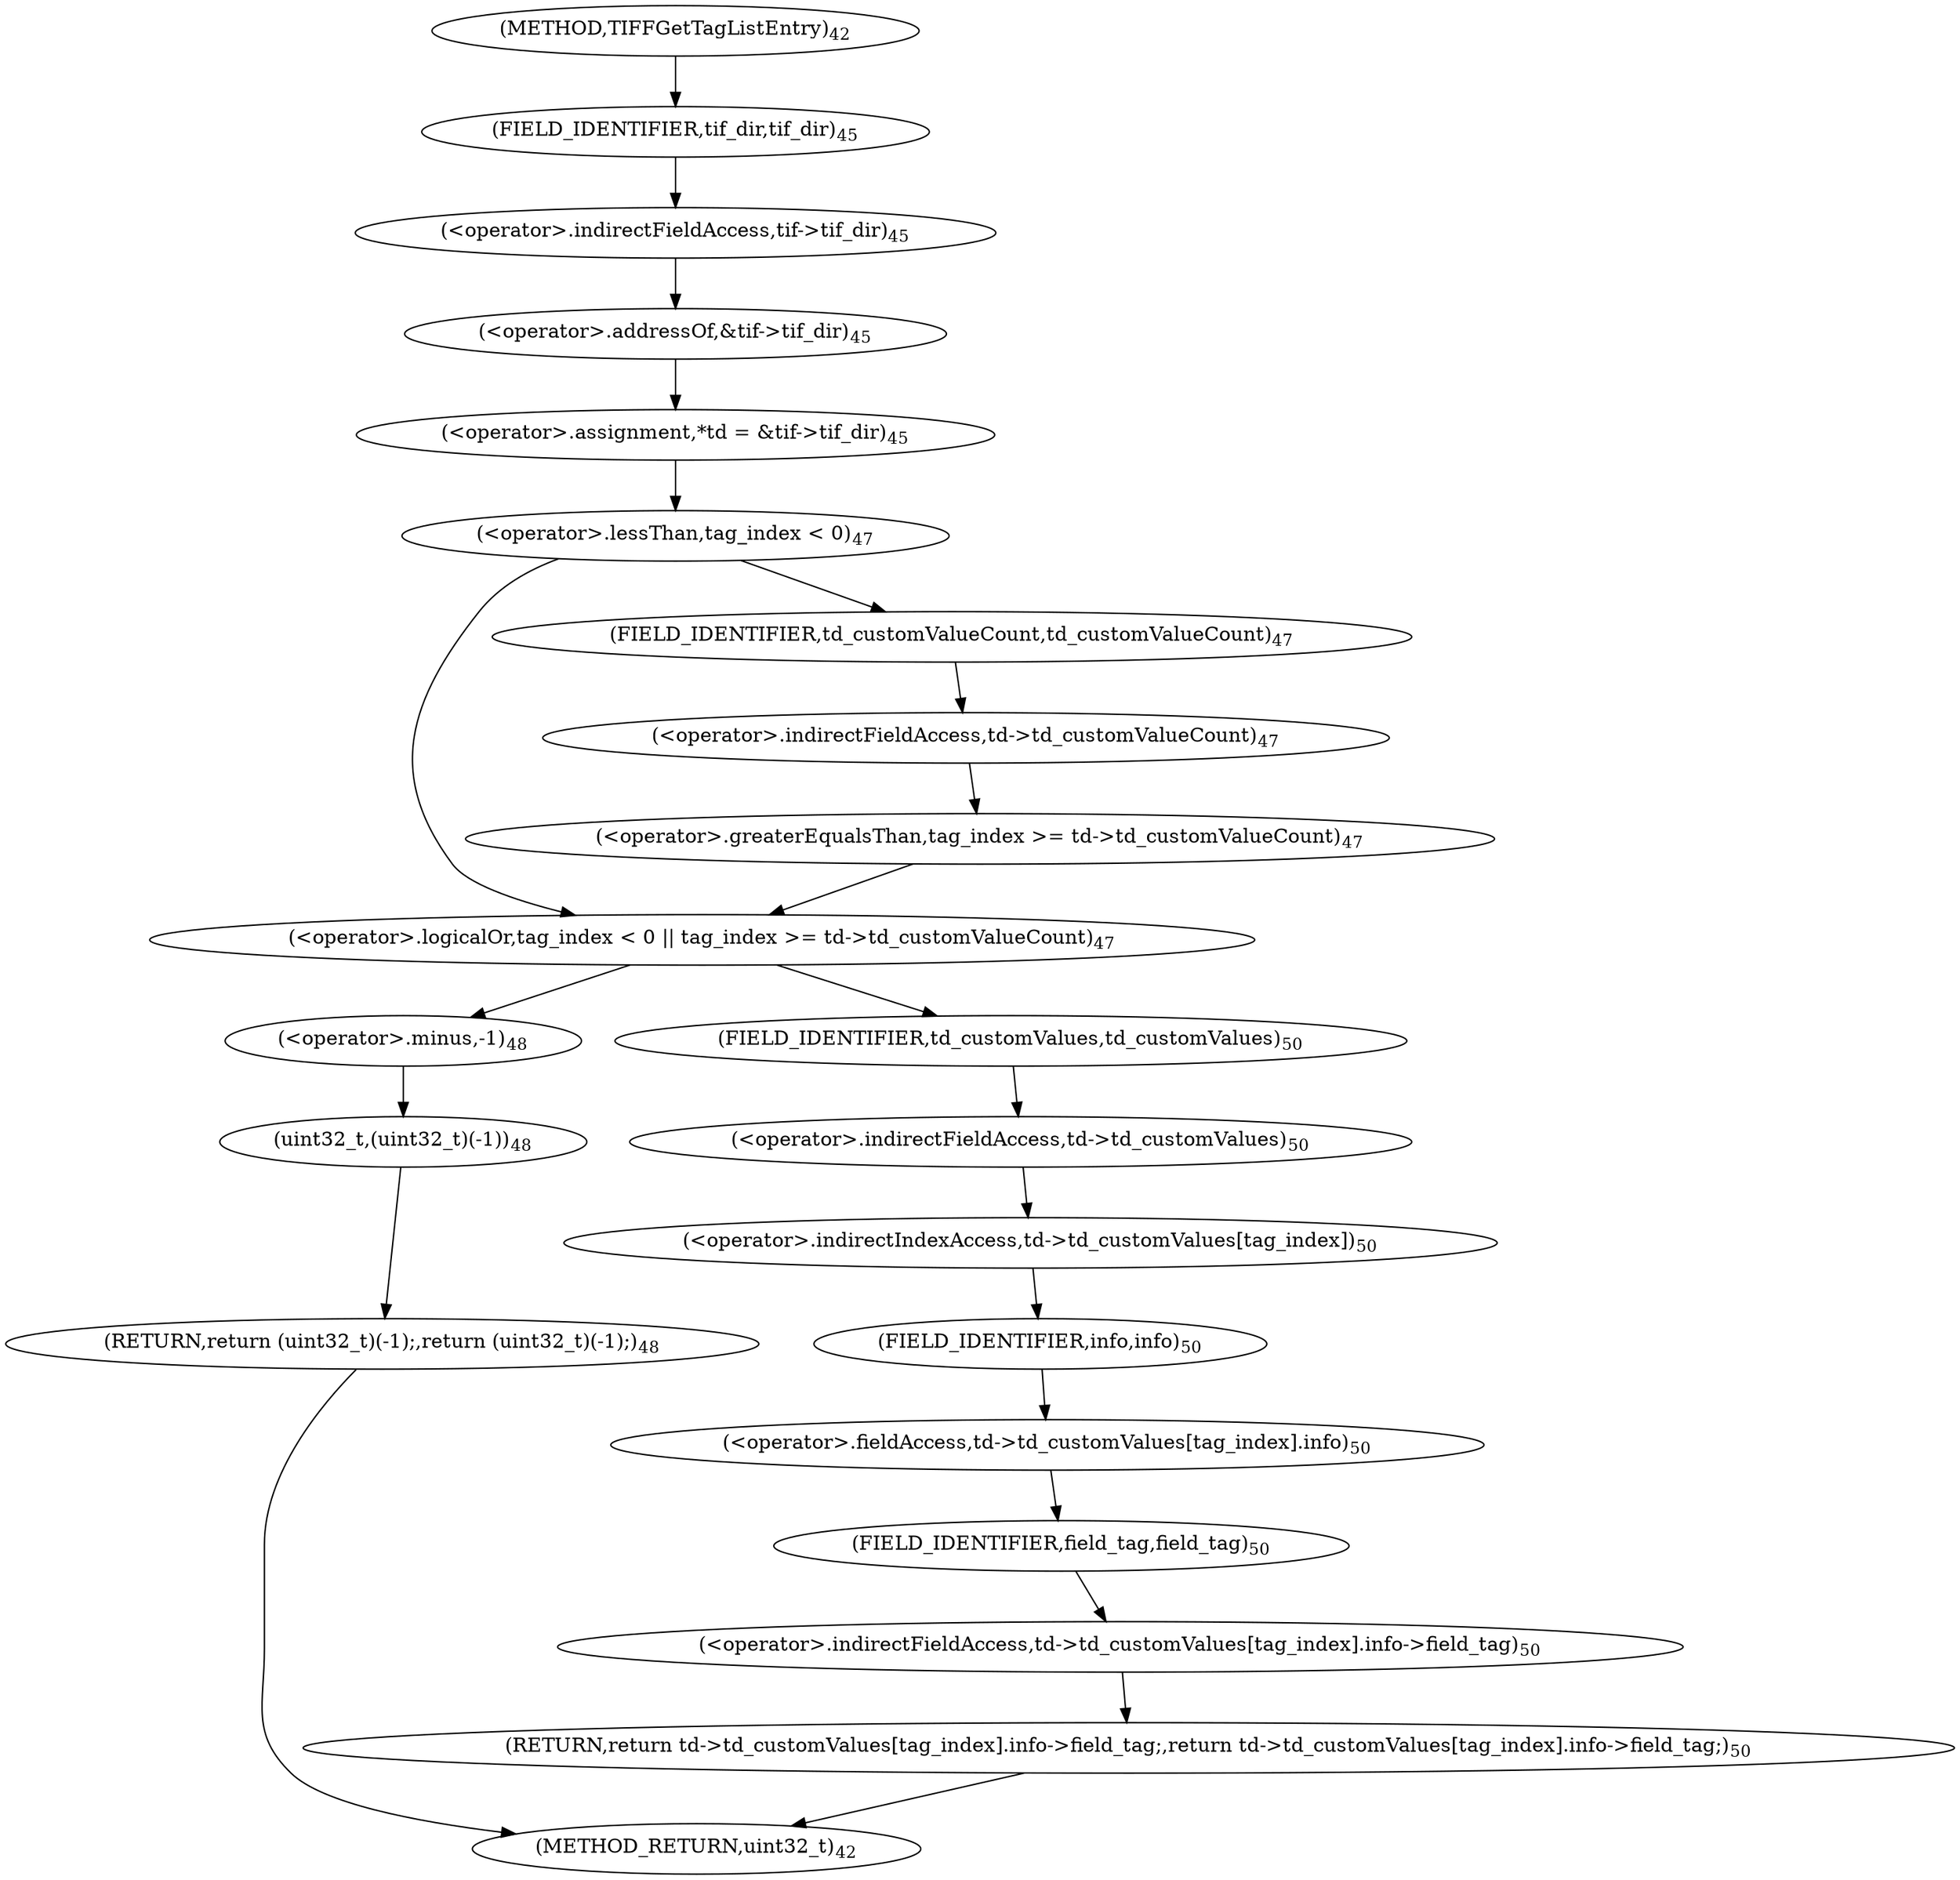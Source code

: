 digraph "TIFFGetTagListEntry" {  
"11779" [label = <(&lt;operator&gt;.assignment,*td = &amp;tif-&gt;tif_dir)<SUB>45</SUB>> ]
"11781" [label = <(&lt;operator&gt;.addressOf,&amp;tif-&gt;tif_dir)<SUB>45</SUB>> ]
"11786" [label = <(&lt;operator&gt;.logicalOr,tag_index &lt; 0 || tag_index &gt;= td-&gt;td_customValueCount)<SUB>47</SUB>> ]
"11782" [label = <(&lt;operator&gt;.indirectFieldAccess,tif-&gt;tif_dir)<SUB>45</SUB>> ]
"11787" [label = <(&lt;operator&gt;.lessThan,tag_index &lt; 0)<SUB>47</SUB>> ]
"11790" [label = <(&lt;operator&gt;.greaterEqualsThan,tag_index &gt;= td-&gt;td_customValueCount)<SUB>47</SUB>> ]
"11796" [label = <(RETURN,return (uint32_t)(-1);,return (uint32_t)(-1);)<SUB>48</SUB>> ]
"11784" [label = <(FIELD_IDENTIFIER,tif_dir,tif_dir)<SUB>45</SUB>> ]
"11792" [label = <(&lt;operator&gt;.indirectFieldAccess,td-&gt;td_customValueCount)<SUB>47</SUB>> ]
"11797" [label = <(uint32_t,(uint32_t)(-1))<SUB>48</SUB>> ]
"11802" [label = <(RETURN,return td-&gt;td_customValues[tag_index].info-&gt;field_tag;,return td-&gt;td_customValues[tag_index].info-&gt;field_tag;)<SUB>50</SUB>> ]
"11794" [label = <(FIELD_IDENTIFIER,td_customValueCount,td_customValueCount)<SUB>47</SUB>> ]
"11798" [label = <(&lt;operator&gt;.minus,-1)<SUB>48</SUB>> ]
"11803" [label = <(&lt;operator&gt;.indirectFieldAccess,td-&gt;td_customValues[tag_index].info-&gt;field_tag)<SUB>50</SUB>> ]
"11804" [label = <(&lt;operator&gt;.fieldAccess,td-&gt;td_customValues[tag_index].info)<SUB>50</SUB>> ]
"11811" [label = <(FIELD_IDENTIFIER,field_tag,field_tag)<SUB>50</SUB>> ]
"11805" [label = <(&lt;operator&gt;.indirectIndexAccess,td-&gt;td_customValues[tag_index])<SUB>50</SUB>> ]
"11810" [label = <(FIELD_IDENTIFIER,info,info)<SUB>50</SUB>> ]
"11806" [label = <(&lt;operator&gt;.indirectFieldAccess,td-&gt;td_customValues)<SUB>50</SUB>> ]
"11808" [label = <(FIELD_IDENTIFIER,td_customValues,td_customValues)<SUB>50</SUB>> ]
"11774" [label = <(METHOD,TIFFGetTagListEntry)<SUB>42</SUB>> ]
"11812" [label = <(METHOD_RETURN,uint32_t)<SUB>42</SUB>> ]
  "11779" -> "11787" 
  "11781" -> "11779" 
  "11786" -> "11798" 
  "11786" -> "11808" 
  "11782" -> "11781" 
  "11787" -> "11786" 
  "11787" -> "11794" 
  "11790" -> "11786" 
  "11796" -> "11812" 
  "11784" -> "11782" 
  "11792" -> "11790" 
  "11797" -> "11796" 
  "11802" -> "11812" 
  "11794" -> "11792" 
  "11798" -> "11797" 
  "11803" -> "11802" 
  "11804" -> "11811" 
  "11811" -> "11803" 
  "11805" -> "11810" 
  "11810" -> "11804" 
  "11806" -> "11805" 
  "11808" -> "11806" 
  "11774" -> "11784" 
}
